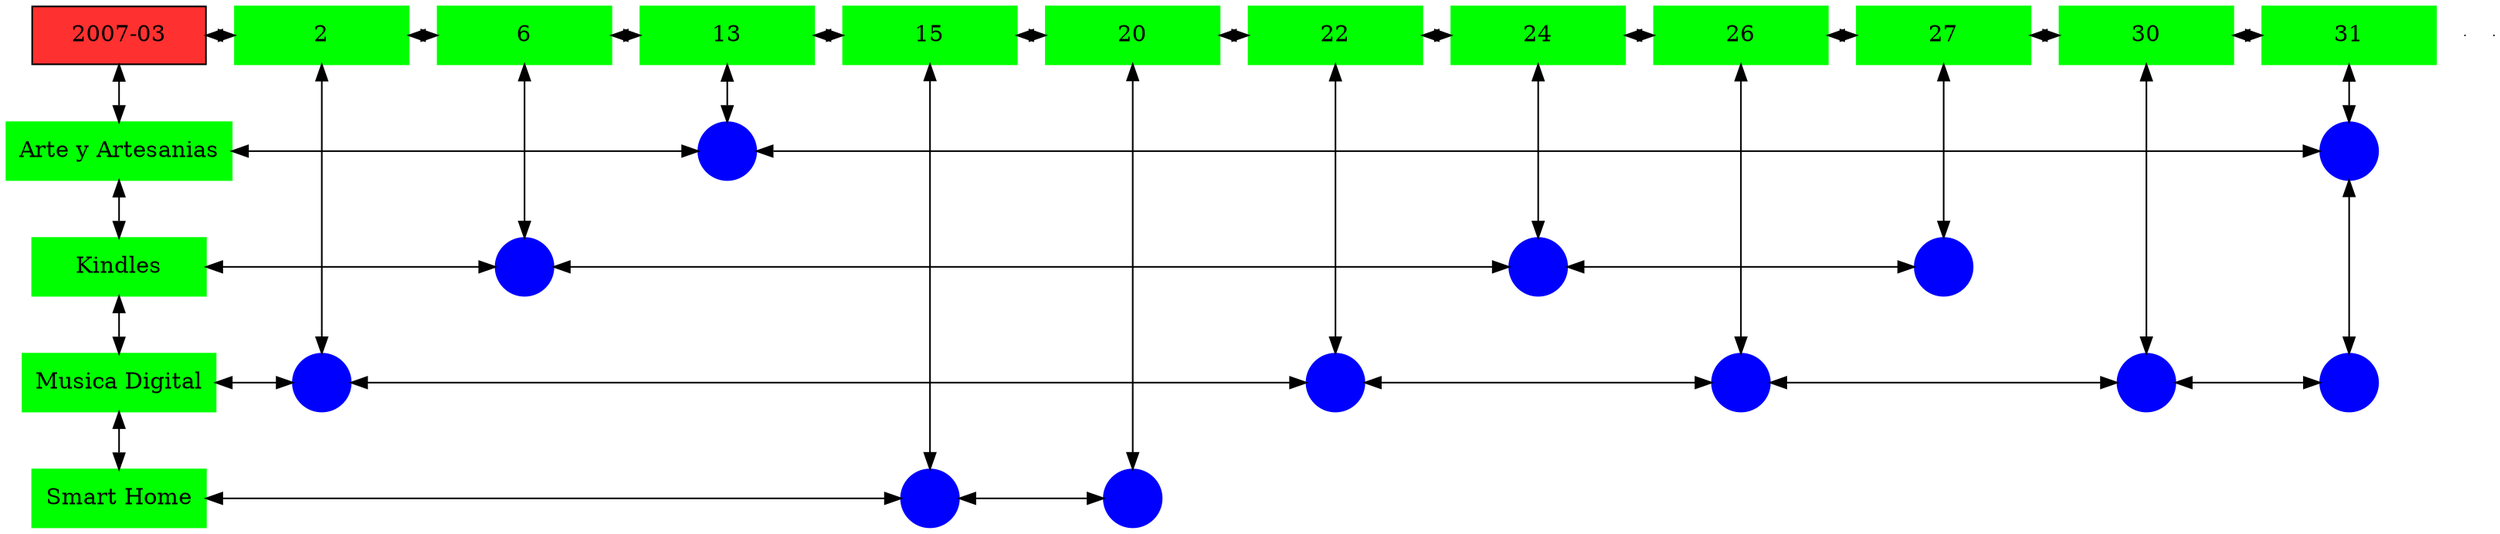 digraph G{
node[shape="box"];
nodeMt[ label = "2007-03", width = 1.5, style = filled, fillcolor = firebrick1, group = 1 ];
e0[ shape = point, width = 0 ];
e1[ shape = point, width = 0 ];
node0xc00209f7c0[label="2",color=green,style =filled,width = 1.5 group=2];
nodeMt->node0xc00209f7c0[dir="both"];
{rank=same;nodeMt;node0xc00209f7c0;}
node0xc00216a6e0[label="6",color=green,style =filled,width = 1.5 group=6];
node0xc00209f7c0->node0xc00216a6e0[dir="both"];
{rank=same;node0xc00209f7c0;node0xc00216a6e0;}
node0xc001f23590[label="13",color=green,style =filled,width = 1.5 group=13];
node0xc00216a6e0->node0xc001f23590[dir="both"];
{rank=same;node0xc00216a6e0;node0xc001f23590;}
node0xc001f5c140[label="15",color=green,style =filled,width = 1.5 group=15];
node0xc001f23590->node0xc001f5c140[dir="both"];
{rank=same;node0xc001f23590;node0xc001f5c140;}
node0xc0021a2870[label="20",color=green,style =filled,width = 1.5 group=20];
node0xc001f5c140->node0xc0021a2870[dir="both"];
{rank=same;node0xc001f5c140;node0xc0021a2870;}
node0xc00218ee10[label="22",color=green,style =filled,width = 1.5 group=22];
node0xc0021a2870->node0xc00218ee10[dir="both"];
{rank=same;node0xc0021a2870;node0xc00218ee10;}
node0xc0021379f0[label="24",color=green,style =filled,width = 1.5 group=24];
node0xc00218ee10->node0xc0021379f0[dir="both"];
{rank=same;node0xc00218ee10;node0xc0021379f0;}
node0xc001f10b40[label="26",color=green,style =filled,width = 1.5 group=26];
node0xc0021379f0->node0xc001f10b40[dir="both"];
{rank=same;node0xc0021379f0;node0xc001f10b40;}
node0xc002284230[label="27",color=green,style =filled,width = 1.5 group=27];
node0xc001f10b40->node0xc002284230[dir="both"];
{rank=same;node0xc001f10b40;node0xc002284230;}
node0xc001ecaaf0[label="30",color=green,style =filled,width = 1.5 group=30];
node0xc002284230->node0xc001ecaaf0[dir="both"];
{rank=same;node0xc002284230;node0xc001ecaaf0;}
node0xc002003860[label="31",color=green,style =filled,width = 1.5 group=31];
node0xc001ecaaf0->node0xc002003860[dir="both"];
{rank=same;node0xc001ecaaf0;node0xc002003860;}
node0xc001f23540[label="Arte y Artesanias",color=green,style =filled width = 1.5 group=1];
node0xc001f13d80[label="",color=blue,style =filled, width = 0.5 group=13 shape=circle];
node0xc001f23540->node0xc001f13d80[dir="both"];
{rank=same;node0xc001f23540;node0xc001f13d80;}
node0xc00200c100[label="",color=blue,style =filled, width = 0.5 group=31 shape=circle];
node0xc001f13d80->node0xc00200c100[dir="both"];
{rank=same;node0xc00200c100;node0xc001f13d80;}
node0xc0021379a0[label="Kindles",color=green,style =filled width = 1.5 group=1];
node0xc00216c500[label="",color=blue,style =filled, width = 0.5 group=6 shape=circle];
node0xc0021379a0->node0xc00216c500[dir="both"];
{rank=same;node0xc0021379a0;node0xc00216c500;}
node0xc00213e800[label="",color=blue,style =filled, width = 0.5 group=24 shape=circle];
node0xc00216c500->node0xc00213e800[dir="both"];
{rank=same;node0xc00213e800;node0xc00216c500;}
node0xc002286000[label="",color=blue,style =filled, width = 0.5 group=27 shape=circle];
node0xc00213e800->node0xc002286000[dir="both"];
{rank=same;node0xc002286000;node0xc00213e800;}
node0xc001ecaaa0[label="Musica Digital",color=green,style =filled width = 1.5 group=1];
node0xc0020a6800[label="",color=blue,style =filled, width = 0.5 group=2 shape=circle];
node0xc001ecaaa0->node0xc0020a6800[dir="both"];
{rank=same;node0xc001ecaaa0;node0xc0020a6800;}
node0xc002198200[label="",color=blue,style =filled, width = 0.5 group=22 shape=circle];
node0xc0020a6800->node0xc002198200[dir="both"];
{rank=same;node0xc002198200;node0xc0020a6800;}
node0xc002246e80[label="",color=blue,style =filled, width = 0.5 group=26 shape=circle];
node0xc002198200->node0xc002246e80[dir="both"];
{rank=same;node0xc002246e80;node0xc002198200;}
node0xc001ed2080[label="",color=blue,style =filled, width = 0.5 group=30 shape=circle];
node0xc002246e80->node0xc001ed2080[dir="both"];
{rank=same;node0xc001ed2080;node0xc002246e80;}
node0xc002203680[label="",color=blue,style =filled, width = 0.5 group=31 shape=circle];
node0xc001ed2080->node0xc002203680[dir="both"];
{rank=same;node0xc002203680;node0xc001ed2080;}
node0xc001f5c0f0[label="Smart Home",color=green,style =filled width = 1.5 group=1];
node0xc001f5a280[label="",color=blue,style =filled, width = 0.5 group=15 shape=circle];
node0xc001f5c0f0->node0xc001f5a280[dir="both"];
{rank=same;node0xc001f5c0f0;node0xc001f5a280;}
node0xc002199900[label="",color=blue,style =filled, width = 0.5 group=20 shape=circle];
node0xc001f5a280->node0xc002199900[dir="both"];
{rank=same;node0xc002199900;node0xc001f5a280;}
node0xc00209f7c0->node0xc0020a6800[dir="both"];
node0xc00216a6e0->node0xc00216c500[dir="both"];
node0xc001f23590->node0xc001f13d80[dir="both"];
node0xc001f5c140->node0xc001f5a280[dir="both"];
node0xc0021a2870->node0xc002199900[dir="both"];
node0xc00218ee10->node0xc002198200[dir="both"];
node0xc0021379f0->node0xc00213e800[dir="both"];
node0xc001f10b40->node0xc002246e80[dir="both"];
node0xc002284230->node0xc002286000[dir="both"];
node0xc001ecaaf0->node0xc001ed2080[dir="both"];
node0xc002003860->node0xc00200c100[dir="both"];
node0xc00200c100->node0xc002203680[dir="both"];
nodeMt->node0xc001f23540[dir="both"];
node0xc001f23540->node0xc0021379a0[dir="both"];
node0xc0021379a0->node0xc001ecaaa0[dir="both"];
node0xc001ecaaa0->node0xc001f5c0f0[dir="both"];
}
